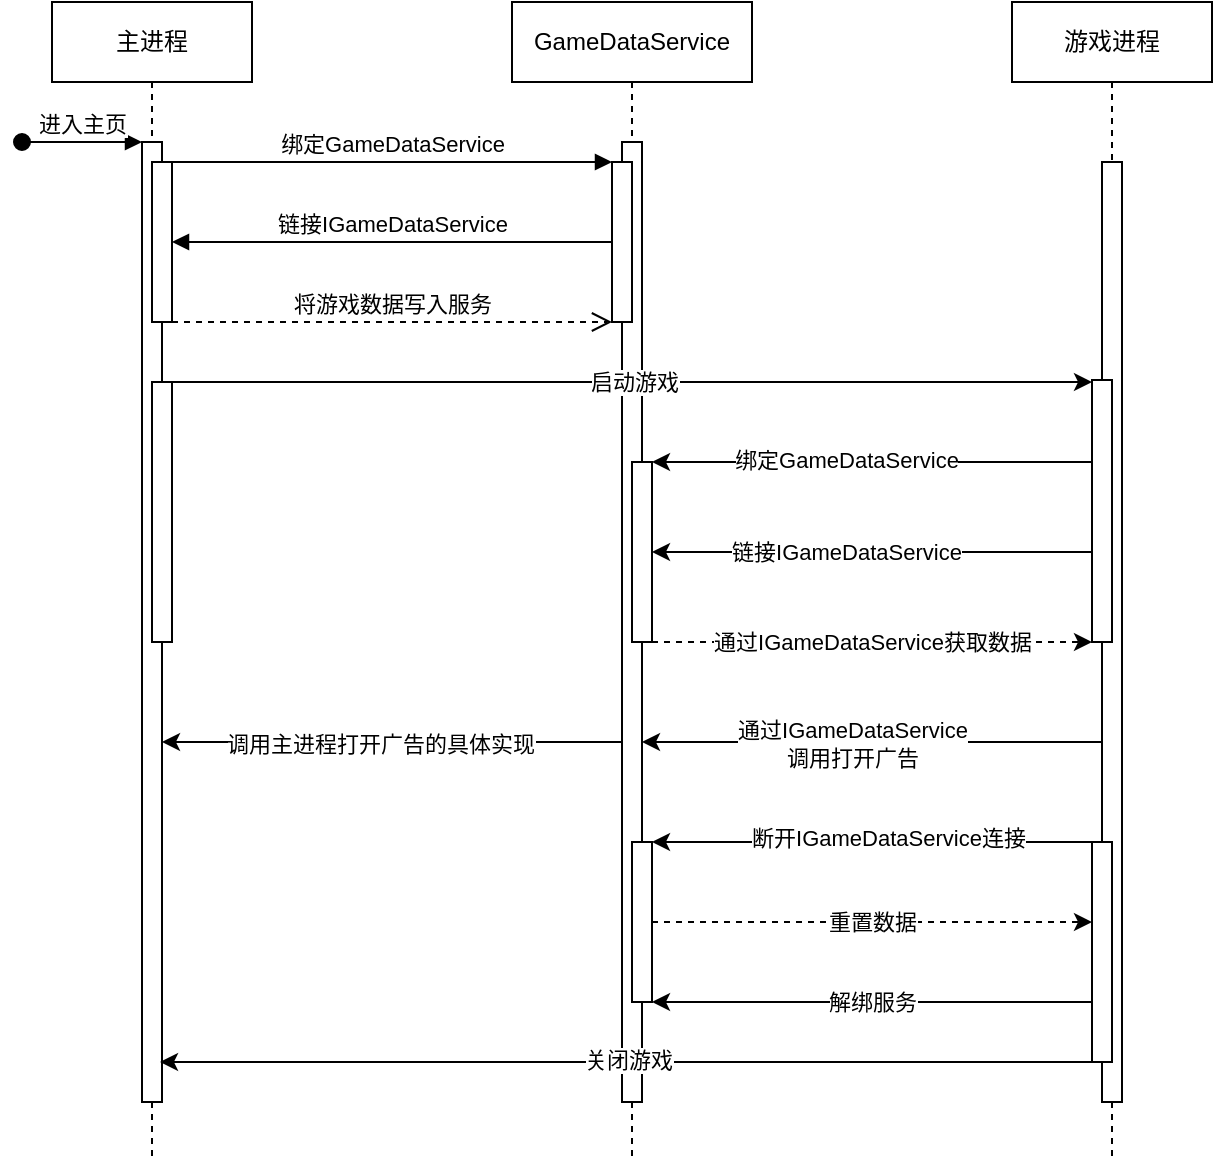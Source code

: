 <mxfile version="21.1.8" type="github">
  <diagram name="Page-1" id="2YBvvXClWsGukQMizWep">
    <mxGraphModel dx="1434" dy="795" grid="1" gridSize="10" guides="1" tooltips="1" connect="1" arrows="1" fold="1" page="1" pageScale="1" pageWidth="850" pageHeight="1100" math="0" shadow="0">
      <root>
        <mxCell id="0" />
        <mxCell id="1" parent="0" />
        <mxCell id="aM9ryv3xv72pqoxQDRHE-1" value="主进程" style="shape=umlLifeline;perimeter=lifelinePerimeter;whiteSpace=wrap;html=1;container=0;dropTarget=0;collapsible=0;recursiveResize=0;outlineConnect=0;portConstraint=eastwest;newEdgeStyle={&quot;edgeStyle&quot;:&quot;elbowEdgeStyle&quot;,&quot;elbow&quot;:&quot;vertical&quot;,&quot;curved&quot;:0,&quot;rounded&quot;:0};" parent="1" vertex="1">
          <mxGeometry x="70" y="40" width="100" height="580" as="geometry" />
        </mxCell>
        <mxCell id="aM9ryv3xv72pqoxQDRHE-2" value="" style="html=1;points=[];perimeter=orthogonalPerimeter;outlineConnect=0;targetShapes=umlLifeline;portConstraint=eastwest;newEdgeStyle={&quot;edgeStyle&quot;:&quot;elbowEdgeStyle&quot;,&quot;elbow&quot;:&quot;vertical&quot;,&quot;curved&quot;:0,&quot;rounded&quot;:0};" parent="aM9ryv3xv72pqoxQDRHE-1" vertex="1">
          <mxGeometry x="45" y="70" width="10" height="480" as="geometry" />
        </mxCell>
        <mxCell id="aM9ryv3xv72pqoxQDRHE-3" value="进入主页" style="html=1;verticalAlign=bottom;startArrow=oval;endArrow=block;startSize=8;edgeStyle=elbowEdgeStyle;elbow=vertical;curved=0;rounded=0;" parent="aM9ryv3xv72pqoxQDRHE-1" target="aM9ryv3xv72pqoxQDRHE-2" edge="1">
          <mxGeometry relative="1" as="geometry">
            <mxPoint x="-15" y="70" as="sourcePoint" />
          </mxGeometry>
        </mxCell>
        <mxCell id="aM9ryv3xv72pqoxQDRHE-4" value="" style="html=1;points=[];perimeter=orthogonalPerimeter;outlineConnect=0;targetShapes=umlLifeline;portConstraint=eastwest;newEdgeStyle={&quot;edgeStyle&quot;:&quot;elbowEdgeStyle&quot;,&quot;elbow&quot;:&quot;vertical&quot;,&quot;curved&quot;:0,&quot;rounded&quot;:0};" parent="aM9ryv3xv72pqoxQDRHE-1" vertex="1">
          <mxGeometry x="50" y="80" width="10" height="80" as="geometry" />
        </mxCell>
        <mxCell id="ldUT8hvqcGpINdknwwOV-10" value="" style="html=1;points=[];perimeter=orthogonalPerimeter;outlineConnect=0;targetShapes=umlLifeline;portConstraint=eastwest;newEdgeStyle={&quot;edgeStyle&quot;:&quot;elbowEdgeStyle&quot;,&quot;elbow&quot;:&quot;vertical&quot;,&quot;curved&quot;:0,&quot;rounded&quot;:0};" vertex="1" parent="aM9ryv3xv72pqoxQDRHE-1">
          <mxGeometry x="50" y="190" width="10" height="130" as="geometry" />
        </mxCell>
        <mxCell id="aM9ryv3xv72pqoxQDRHE-5" value="GameDataService" style="shape=umlLifeline;perimeter=lifelinePerimeter;whiteSpace=wrap;html=1;container=0;dropTarget=0;collapsible=0;recursiveResize=0;outlineConnect=0;portConstraint=eastwest;newEdgeStyle={&quot;edgeStyle&quot;:&quot;elbowEdgeStyle&quot;,&quot;elbow&quot;:&quot;vertical&quot;,&quot;curved&quot;:0,&quot;rounded&quot;:0};" parent="1" vertex="1">
          <mxGeometry x="300" y="40" width="120" height="580" as="geometry" />
        </mxCell>
        <mxCell id="aM9ryv3xv72pqoxQDRHE-6" value="" style="html=1;points=[];perimeter=orthogonalPerimeter;outlineConnect=0;targetShapes=umlLifeline;portConstraint=eastwest;newEdgeStyle={&quot;edgeStyle&quot;:&quot;elbowEdgeStyle&quot;,&quot;elbow&quot;:&quot;vertical&quot;,&quot;curved&quot;:0,&quot;rounded&quot;:0};" parent="aM9ryv3xv72pqoxQDRHE-5" vertex="1">
          <mxGeometry x="55" y="70" width="10" height="480" as="geometry" />
        </mxCell>
        <mxCell id="ldUT8hvqcGpINdknwwOV-21" value="" style="html=1;points=[];perimeter=orthogonalPerimeter;outlineConnect=0;targetShapes=umlLifeline;portConstraint=eastwest;newEdgeStyle={&quot;edgeStyle&quot;:&quot;elbowEdgeStyle&quot;,&quot;elbow&quot;:&quot;vertical&quot;,&quot;curved&quot;:0,&quot;rounded&quot;:0};" vertex="1" parent="aM9ryv3xv72pqoxQDRHE-5">
          <mxGeometry x="60" y="230" width="10" height="90" as="geometry" />
        </mxCell>
        <mxCell id="ldUT8hvqcGpINdknwwOV-22" value="" style="html=1;points=[];perimeter=orthogonalPerimeter;outlineConnect=0;targetShapes=umlLifeline;portConstraint=eastwest;newEdgeStyle={&quot;edgeStyle&quot;:&quot;elbowEdgeStyle&quot;,&quot;elbow&quot;:&quot;vertical&quot;,&quot;curved&quot;:0,&quot;rounded&quot;:0};" vertex="1" parent="aM9ryv3xv72pqoxQDRHE-5">
          <mxGeometry x="50" y="80" width="10" height="80" as="geometry" />
        </mxCell>
        <mxCell id="ldUT8hvqcGpINdknwwOV-82" value="" style="html=1;points=[];perimeter=orthogonalPerimeter;outlineConnect=0;targetShapes=umlLifeline;portConstraint=eastwest;newEdgeStyle={&quot;edgeStyle&quot;:&quot;elbowEdgeStyle&quot;,&quot;elbow&quot;:&quot;vertical&quot;,&quot;curved&quot;:0,&quot;rounded&quot;:0};" vertex="1" parent="aM9ryv3xv72pqoxQDRHE-5">
          <mxGeometry x="60" y="420" width="10" height="80" as="geometry" />
        </mxCell>
        <mxCell id="aM9ryv3xv72pqoxQDRHE-7" value="绑定GameDataService" style="html=1;verticalAlign=bottom;endArrow=block;edgeStyle=elbowEdgeStyle;elbow=vertical;curved=0;rounded=0;" parent="1" source="aM9ryv3xv72pqoxQDRHE-4" edge="1">
          <mxGeometry relative="1" as="geometry">
            <mxPoint x="110" y="120" as="sourcePoint" />
            <Array as="points">
              <mxPoint x="180" y="120" />
            </Array>
            <mxPoint x="350" y="120" as="targetPoint" />
          </mxGeometry>
        </mxCell>
        <mxCell id="aM9ryv3xv72pqoxQDRHE-9" value="链接IGameDataService" style="html=1;verticalAlign=bottom;endArrow=block;edgeStyle=elbowEdgeStyle;elbow=horizontal;curved=0;rounded=0;" parent="1" target="aM9ryv3xv72pqoxQDRHE-4" edge="1">
          <mxGeometry relative="1" as="geometry">
            <mxPoint x="350" y="160" as="sourcePoint" />
            <Array as="points">
              <mxPoint x="190" y="160" />
            </Array>
          </mxGeometry>
        </mxCell>
        <mxCell id="aM9ryv3xv72pqoxQDRHE-10" value="将游戏数据写入服务" style="html=1;verticalAlign=bottom;endArrow=open;dashed=1;endSize=8;edgeStyle=elbowEdgeStyle;elbow=vertical;curved=0;rounded=0;" parent="1" source="aM9ryv3xv72pqoxQDRHE-4" edge="1">
          <mxGeometry relative="1" as="geometry">
            <mxPoint x="350" y="200" as="targetPoint" />
            <Array as="points">
              <mxPoint x="190" y="200" />
              <mxPoint x="180" y="230" />
            </Array>
            <mxPoint as="offset" />
          </mxGeometry>
        </mxCell>
        <mxCell id="ldUT8hvqcGpINdknwwOV-3" value="游戏进程" style="shape=umlLifeline;perimeter=lifelinePerimeter;whiteSpace=wrap;html=1;container=0;dropTarget=0;collapsible=0;recursiveResize=0;outlineConnect=0;portConstraint=eastwest;newEdgeStyle={&quot;edgeStyle&quot;:&quot;elbowEdgeStyle&quot;,&quot;elbow&quot;:&quot;vertical&quot;,&quot;curved&quot;:0,&quot;rounded&quot;:0};" vertex="1" parent="1">
          <mxGeometry x="550" y="40" width="100" height="580" as="geometry" />
        </mxCell>
        <mxCell id="ldUT8hvqcGpINdknwwOV-4" value="" style="html=1;points=[];perimeter=orthogonalPerimeter;outlineConnect=0;targetShapes=umlLifeline;portConstraint=eastwest;newEdgeStyle={&quot;edgeStyle&quot;:&quot;elbowEdgeStyle&quot;,&quot;elbow&quot;:&quot;vertical&quot;,&quot;curved&quot;:0,&quot;rounded&quot;:0};" vertex="1" parent="ldUT8hvqcGpINdknwwOV-3">
          <mxGeometry x="45" y="80" width="10" height="470" as="geometry" />
        </mxCell>
        <mxCell id="ldUT8hvqcGpINdknwwOV-25" value="" style="html=1;points=[];perimeter=orthogonalPerimeter;outlineConnect=0;targetShapes=umlLifeline;portConstraint=eastwest;newEdgeStyle={&quot;edgeStyle&quot;:&quot;elbowEdgeStyle&quot;,&quot;elbow&quot;:&quot;vertical&quot;,&quot;curved&quot;:0,&quot;rounded&quot;:0};" vertex="1" parent="ldUT8hvqcGpINdknwwOV-3">
          <mxGeometry x="40" y="189" width="10" height="131" as="geometry" />
        </mxCell>
        <mxCell id="ldUT8hvqcGpINdknwwOV-68" value="" style="html=1;points=[];perimeter=orthogonalPerimeter;outlineConnect=0;targetShapes=umlLifeline;portConstraint=eastwest;newEdgeStyle={&quot;edgeStyle&quot;:&quot;elbowEdgeStyle&quot;,&quot;elbow&quot;:&quot;vertical&quot;,&quot;curved&quot;:0,&quot;rounded&quot;:0};" vertex="1" parent="ldUT8hvqcGpINdknwwOV-3">
          <mxGeometry x="40" y="420" width="10" height="110" as="geometry" />
        </mxCell>
        <mxCell id="ldUT8hvqcGpINdknwwOV-11" style="edgeStyle=elbowEdgeStyle;rounded=0;orthogonalLoop=1;jettySize=auto;html=1;elbow=vertical;curved=0;" edge="1" parent="1" source="ldUT8hvqcGpINdknwwOV-10" target="ldUT8hvqcGpINdknwwOV-25">
          <mxGeometry relative="1" as="geometry">
            <mxPoint x="570" y="230" as="targetPoint" />
            <Array as="points">
              <mxPoint x="150" y="230" />
            </Array>
          </mxGeometry>
        </mxCell>
        <mxCell id="ldUT8hvqcGpINdknwwOV-12" value="启动游戏" style="edgeLabel;html=1;align=center;verticalAlign=middle;resizable=0;points=[];" vertex="1" connectable="0" parent="ldUT8hvqcGpINdknwwOV-11">
          <mxGeometry x="0.054" y="-2" relative="1" as="geometry">
            <mxPoint x="-12" y="-2" as="offset" />
          </mxGeometry>
        </mxCell>
        <mxCell id="ldUT8hvqcGpINdknwwOV-17" style="edgeStyle=elbowEdgeStyle;rounded=0;orthogonalLoop=1;jettySize=auto;html=1;elbow=vertical;curved=0;" edge="1" parent="1">
          <mxGeometry relative="1" as="geometry">
            <mxPoint x="590" y="270" as="sourcePoint" />
            <mxPoint x="370" y="270" as="targetPoint" />
            <Array as="points">
              <mxPoint x="376" y="270" />
              <mxPoint x="566" y="410" />
            </Array>
          </mxGeometry>
        </mxCell>
        <mxCell id="ldUT8hvqcGpINdknwwOV-24" value="绑定GameDataService" style="edgeLabel;html=1;align=center;verticalAlign=middle;resizable=0;points=[];" vertex="1" connectable="0" parent="ldUT8hvqcGpINdknwwOV-17">
          <mxGeometry x="-0.328" y="-1" relative="1" as="geometry">
            <mxPoint x="-49" as="offset" />
          </mxGeometry>
        </mxCell>
        <mxCell id="ldUT8hvqcGpINdknwwOV-55" style="edgeStyle=elbowEdgeStyle;rounded=0;orthogonalLoop=1;jettySize=auto;html=1;elbow=vertical;curved=0;" edge="1" parent="1" source="ldUT8hvqcGpINdknwwOV-25">
          <mxGeometry relative="1" as="geometry">
            <mxPoint x="585" y="315" as="sourcePoint" />
            <mxPoint x="370" y="315" as="targetPoint" />
          </mxGeometry>
        </mxCell>
        <mxCell id="ldUT8hvqcGpINdknwwOV-56" value="链接IGameDataService" style="edgeLabel;html=1;align=center;verticalAlign=middle;resizable=0;points=[];" vertex="1" connectable="0" parent="ldUT8hvqcGpINdknwwOV-55">
          <mxGeometry x="0.116" relative="1" as="geometry">
            <mxPoint as="offset" />
          </mxGeometry>
        </mxCell>
        <mxCell id="ldUT8hvqcGpINdknwwOV-54" style="edgeStyle=elbowEdgeStyle;rounded=0;orthogonalLoop=1;jettySize=auto;html=1;elbow=horizontal;curved=0;dashed=1;" edge="1" parent="1" source="ldUT8hvqcGpINdknwwOV-21">
          <mxGeometry relative="1" as="geometry">
            <mxPoint x="590" y="360" as="targetPoint" />
            <Array as="points">
              <mxPoint x="470" y="360" />
            </Array>
          </mxGeometry>
        </mxCell>
        <mxCell id="ldUT8hvqcGpINdknwwOV-58" value="通过IGameDataService获取数据" style="edgeLabel;html=1;align=center;verticalAlign=middle;resizable=0;points=[];" vertex="1" connectable="0" parent="ldUT8hvqcGpINdknwwOV-54">
          <mxGeometry x="0.045" relative="1" as="geometry">
            <mxPoint x="-5" as="offset" />
          </mxGeometry>
        </mxCell>
        <mxCell id="ldUT8hvqcGpINdknwwOV-60" style="edgeStyle=elbowEdgeStyle;rounded=0;orthogonalLoop=1;jettySize=auto;html=1;elbow=horizontal;curved=0;" edge="1" parent="1" source="ldUT8hvqcGpINdknwwOV-4" target="aM9ryv3xv72pqoxQDRHE-6">
          <mxGeometry relative="1" as="geometry">
            <mxPoint x="390" y="410" as="targetPoint" />
            <Array as="points">
              <mxPoint x="390" y="410" />
              <mxPoint x="490" y="410" />
              <mxPoint x="550" y="400" />
            </Array>
          </mxGeometry>
        </mxCell>
        <mxCell id="ldUT8hvqcGpINdknwwOV-61" value="通过IGameDataService&lt;br&gt;调用打开广告" style="edgeLabel;html=1;align=center;verticalAlign=middle;resizable=0;points=[];" vertex="1" connectable="0" parent="ldUT8hvqcGpINdknwwOV-60">
          <mxGeometry x="0.261" y="1" relative="1" as="geometry">
            <mxPoint x="20" as="offset" />
          </mxGeometry>
        </mxCell>
        <mxCell id="ldUT8hvqcGpINdknwwOV-65" style="edgeStyle=elbowEdgeStyle;rounded=0;orthogonalLoop=1;jettySize=auto;html=1;elbow=vertical;curved=0;" edge="1" parent="1" source="aM9ryv3xv72pqoxQDRHE-6" target="aM9ryv3xv72pqoxQDRHE-2">
          <mxGeometry relative="1" as="geometry">
            <mxPoint x="195" y="380" as="targetPoint" />
            <Array as="points">
              <mxPoint x="290" y="410" />
            </Array>
          </mxGeometry>
        </mxCell>
        <mxCell id="ldUT8hvqcGpINdknwwOV-67" value="调用主进程打开广告的具体实现" style="edgeLabel;html=1;align=center;verticalAlign=middle;resizable=0;points=[];" vertex="1" connectable="0" parent="ldUT8hvqcGpINdknwwOV-65">
          <mxGeometry x="0.052" y="1" relative="1" as="geometry">
            <mxPoint as="offset" />
          </mxGeometry>
        </mxCell>
        <mxCell id="ldUT8hvqcGpINdknwwOV-80" style="edgeStyle=elbowEdgeStyle;rounded=0;orthogonalLoop=1;jettySize=auto;html=1;elbow=vertical;curved=0;" edge="1" parent="1">
          <mxGeometry relative="1" as="geometry">
            <mxPoint x="594" y="570" as="sourcePoint" />
            <mxPoint x="124" y="570" as="targetPoint" />
            <Array as="points">
              <mxPoint x="454" y="570" />
              <mxPoint x="324" y="580" />
            </Array>
          </mxGeometry>
        </mxCell>
        <mxCell id="ldUT8hvqcGpINdknwwOV-81" value="关闭游戏" style="edgeLabel;html=1;align=center;verticalAlign=middle;resizable=0;points=[];" vertex="1" connectable="0" parent="ldUT8hvqcGpINdknwwOV-80">
          <mxGeometry x="0.335" y="-1" relative="1" as="geometry">
            <mxPoint x="77" as="offset" />
          </mxGeometry>
        </mxCell>
        <mxCell id="ldUT8hvqcGpINdknwwOV-83" style="edgeStyle=elbowEdgeStyle;rounded=0;orthogonalLoop=1;jettySize=auto;html=1;elbow=horizontal;curved=0;" edge="1" parent="1" source="ldUT8hvqcGpINdknwwOV-68" target="ldUT8hvqcGpINdknwwOV-82">
          <mxGeometry relative="1" as="geometry">
            <Array as="points">
              <mxPoint x="460" y="460" />
            </Array>
          </mxGeometry>
        </mxCell>
        <mxCell id="ldUT8hvqcGpINdknwwOV-84" value="断开IGameDataService连接" style="edgeLabel;html=1;align=center;verticalAlign=middle;resizable=0;points=[];" vertex="1" connectable="0" parent="ldUT8hvqcGpINdknwwOV-83">
          <mxGeometry x="-0.073" y="-2" relative="1" as="geometry">
            <mxPoint as="offset" />
          </mxGeometry>
        </mxCell>
        <mxCell id="ldUT8hvqcGpINdknwwOV-85" style="edgeStyle=elbowEdgeStyle;rounded=0;orthogonalLoop=1;jettySize=auto;html=1;elbow=horizontal;curved=0;" edge="1" parent="1" source="ldUT8hvqcGpINdknwwOV-68" target="ldUT8hvqcGpINdknwwOV-82">
          <mxGeometry relative="1" as="geometry">
            <mxPoint x="370" y="523" as="targetPoint" />
            <Array as="points">
              <mxPoint x="450" y="540" />
              <mxPoint x="430" y="530" />
            </Array>
          </mxGeometry>
        </mxCell>
        <mxCell id="ldUT8hvqcGpINdknwwOV-86" value="解绑服务" style="edgeLabel;html=1;align=center;verticalAlign=middle;resizable=0;points=[];" vertex="1" connectable="0" parent="ldUT8hvqcGpINdknwwOV-85">
          <mxGeometry x="0.2" y="2" relative="1" as="geometry">
            <mxPoint x="22" y="-2" as="offset" />
          </mxGeometry>
        </mxCell>
        <mxCell id="ldUT8hvqcGpINdknwwOV-87" style="edgeStyle=elbowEdgeStyle;rounded=0;orthogonalLoop=1;jettySize=auto;html=1;elbow=vertical;curved=0;dashed=1;" edge="1" parent="1" source="ldUT8hvqcGpINdknwwOV-82">
          <mxGeometry relative="1" as="geometry">
            <mxPoint x="590" y="500" as="targetPoint" />
          </mxGeometry>
        </mxCell>
        <mxCell id="ldUT8hvqcGpINdknwwOV-88" value="重置数据" style="edgeLabel;html=1;align=center;verticalAlign=middle;resizable=0;points=[];" vertex="1" connectable="0" parent="ldUT8hvqcGpINdknwwOV-87">
          <mxGeometry x="0.218" y="-1" relative="1" as="geometry">
            <mxPoint x="-24" y="-1" as="offset" />
          </mxGeometry>
        </mxCell>
      </root>
    </mxGraphModel>
  </diagram>
</mxfile>
